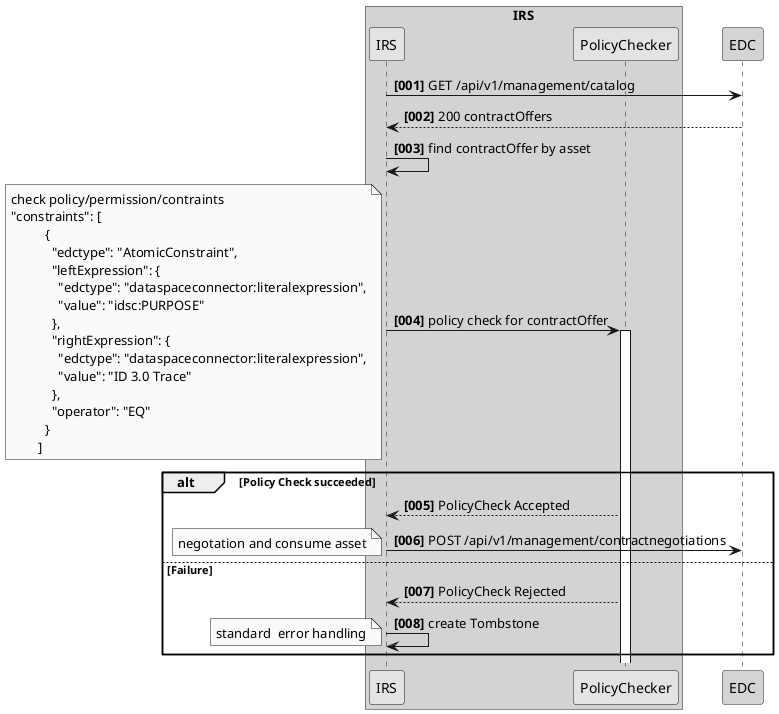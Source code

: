 @startuml
skinparam monochrome true
skinparam shadowing false


autonumber "<b>[000]"



box "IRS" #LightGrey
participant IRS
participant PolicyChecker
end box

participant "EDC" as EDC #99FF99

IRS -> EDC: GET /api/v1/management/catalog
IRS <-- EDC: 200 contractOffers
IRS -> IRS : find contractOffer by asset
IRS -> PolicyChecker : policy check for contractOffer
activate PolicyChecker
note left
    check policy/permission/contraints
    "constraints": [
              {
                "edctype": "AtomicConstraint",
                "leftExpression": {
                  "edctype": "dataspaceconnector:literalexpression",
                  "value": "idsc:PURPOSE"
                },
                "rightExpression": {
                  "edctype": "dataspaceconnector:literalexpression",
                  "value": "ID 3.0 Trace"
                },
                "operator": "EQ"
              }
            ]
end note

alt Policy Check succeeded
    IRS <-- PolicyChecker: PolicyCheck Accepted
    IRS -> EDC : POST /api/v1/management/contractnegotiations
    note left
        negotation and consume asset
    end note
else  Failure
    IRS <-- PolicyChecker: PolicyCheck Rejected
    IRS -> IRS : create Tombstone
      note left
            standard  error handling
      end note
end

@enduml